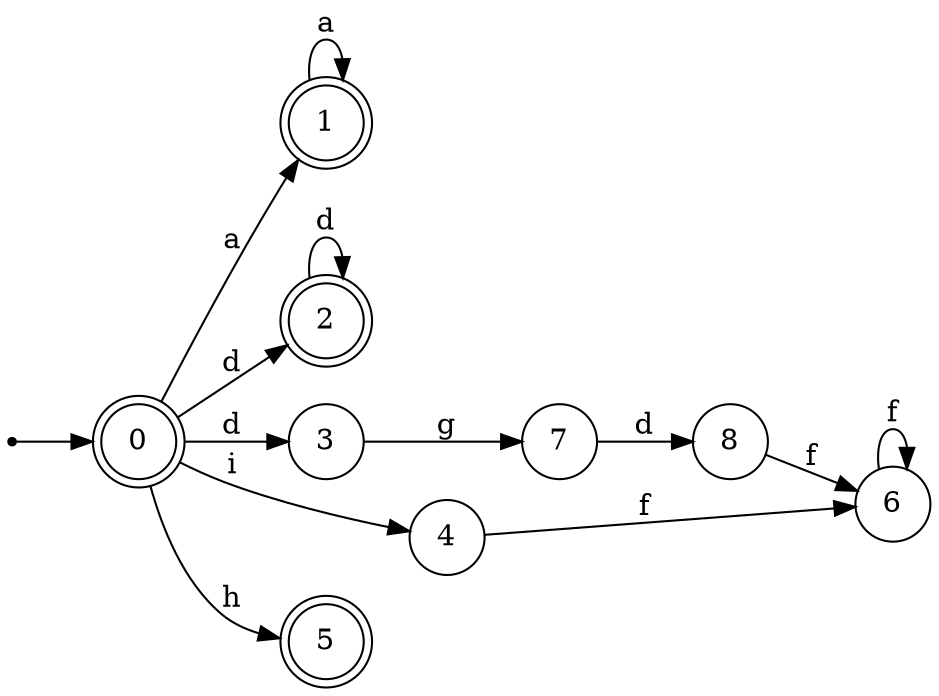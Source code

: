 digraph finite_state_machine {
rankdir=LR;
size="20,20";
node [shape = point]; "dummy0"
node [shape = doublecircle]; "0";"dummy0" -> "0";
node [shape = doublecircle]; "1";node [shape = doublecircle]; "2";node [shape = circle]; "3";
node [shape = circle]; "4";
node [shape = doublecircle]; "5";node [shape = circle]; "6";
node [shape = circle]; "7";
node [shape = circle]; "8";
"0" -> "1" [label = "a"];
 "0" -> "2" [label = "d"];
 "0" -> "3" [label = "d"];
 "0" -> "4" [label = "i"];
 "0" -> "5" [label = "h"];
 "4" -> "6" [label = "f"];
 "6" -> "6" [label = "f"];
 "3" -> "7" [label = "g"];
 "7" -> "8" [label = "d"];
 "8" -> "6" [label = "f"];
 "2" -> "2" [label = "d"];
 "1" -> "1" [label = "a"];
 }

